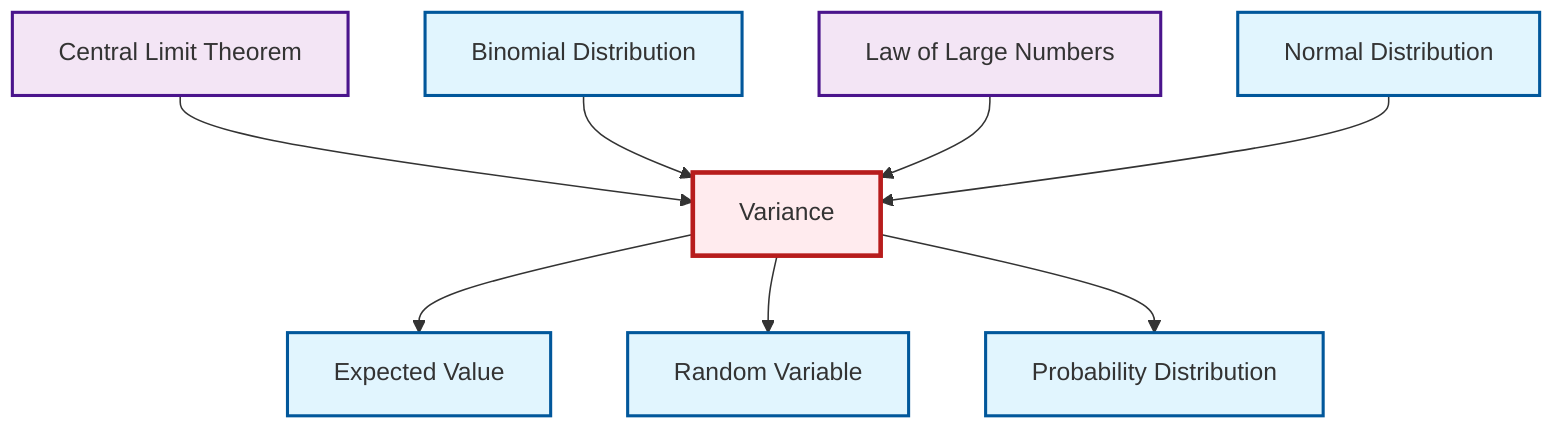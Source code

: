 graph TD
    classDef definition fill:#e1f5fe,stroke:#01579b,stroke-width:2px
    classDef theorem fill:#f3e5f5,stroke:#4a148c,stroke-width:2px
    classDef axiom fill:#fff3e0,stroke:#e65100,stroke-width:2px
    classDef example fill:#e8f5e9,stroke:#1b5e20,stroke-width:2px
    classDef current fill:#ffebee,stroke:#b71c1c,stroke-width:3px
    def-expectation["Expected Value"]:::definition
    def-probability-distribution["Probability Distribution"]:::definition
    thm-law-of-large-numbers["Law of Large Numbers"]:::theorem
    thm-central-limit["Central Limit Theorem"]:::theorem
    def-normal-distribution["Normal Distribution"]:::definition
    def-variance["Variance"]:::definition
    def-random-variable["Random Variable"]:::definition
    def-binomial-distribution["Binomial Distribution"]:::definition
    def-variance --> def-expectation
    thm-central-limit --> def-variance
    def-binomial-distribution --> def-variance
    def-variance --> def-random-variable
    def-variance --> def-probability-distribution
    thm-law-of-large-numbers --> def-variance
    def-normal-distribution --> def-variance
    class def-variance current